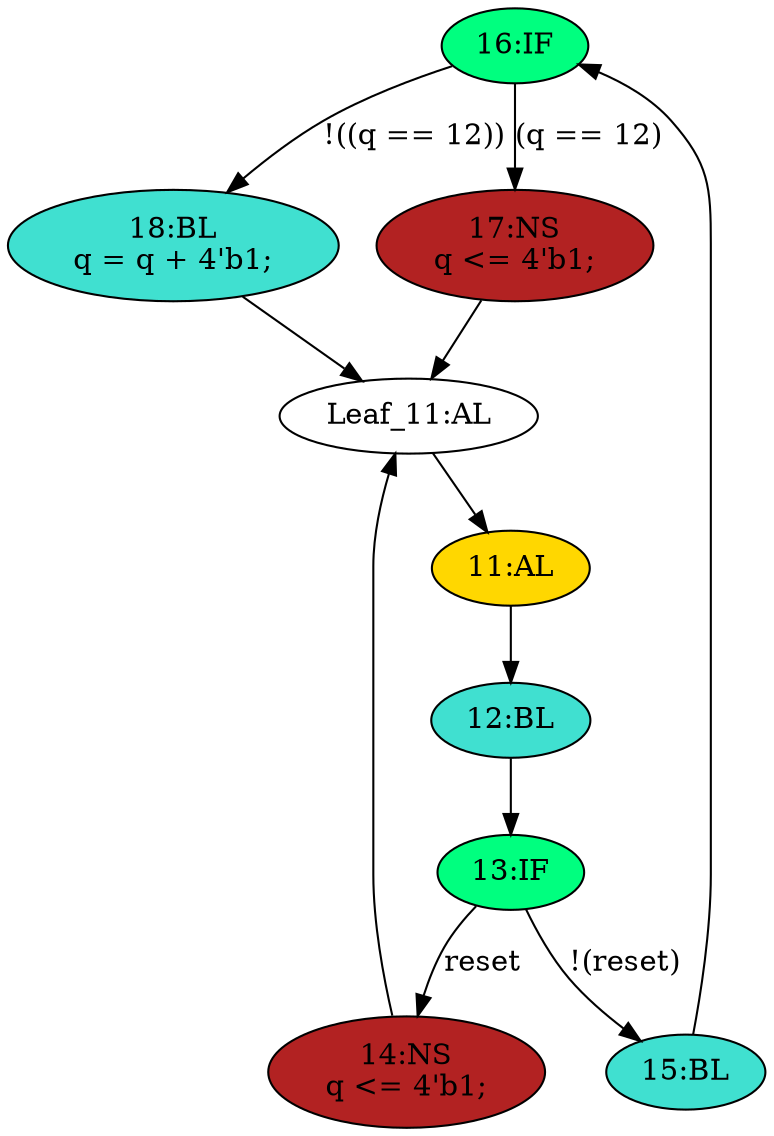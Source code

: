 strict digraph "compose( ,  )" {
	node [label="\N"];
	"16:IF"	[ast="<pyverilog.vparser.ast.IfStatement object at 0x7fe36fb24890>",
		fillcolor=springgreen,
		label="16:IF",
		statements="[]",
		style=filled,
		typ=IfStatement];
	"18:BL"	[ast="<pyverilog.vparser.ast.Block object at 0x7fe36facee90>",
		fillcolor=turquoise,
		label="18:BL
q = q + 4'b1;",
		statements="[<pyverilog.vparser.ast.BlockingSubstitution object at 0x7fe36fb32450>]",
		style=filled,
		typ=Block];
	"16:IF" -> "18:BL"	[cond="['q']",
		label="!((q == 12))",
		lineno=16];
	"17:NS"	[ast="<pyverilog.vparser.ast.NonblockingSubstitution object at 0x7fe36fb24ed0>",
		fillcolor=firebrick,
		label="17:NS
q <= 4'b1;",
		statements="[<pyverilog.vparser.ast.NonblockingSubstitution object at 0x7fe36fb24ed0>]",
		style=filled,
		typ=NonblockingSubstitution];
	"16:IF" -> "17:NS"	[cond="['q']",
		label="(q == 12)",
		lineno=16];
	"13:IF"	[ast="<pyverilog.vparser.ast.IfStatement object at 0x7fe36fb37390>",
		fillcolor=springgreen,
		label="13:IF",
		statements="[]",
		style=filled,
		typ=IfStatement];
	"15:BL"	[ast="<pyverilog.vparser.ast.Block object at 0x7fe36fb243d0>",
		fillcolor=turquoise,
		label="15:BL",
		statements="[]",
		style=filled,
		typ=Block];
	"13:IF" -> "15:BL"	[cond="['reset']",
		label="!(reset)",
		lineno=13];
	"14:NS"	[ast="<pyverilog.vparser.ast.NonblockingSubstitution object at 0x7fe36fad6910>",
		fillcolor=firebrick,
		label="14:NS
q <= 4'b1;",
		statements="[<pyverilog.vparser.ast.NonblockingSubstitution object at 0x7fe36fad6910>]",
		style=filled,
		typ=NonblockingSubstitution];
	"13:IF" -> "14:NS"	[cond="['reset']",
		label=reset,
		lineno=13];
	"15:BL" -> "16:IF"	[cond="[]",
		lineno=None];
	"Leaf_11:AL"	[def_var="['q']",
		label="Leaf_11:AL"];
	"11:AL"	[ast="<pyverilog.vparser.ast.Always object at 0x7fe36face290>",
		clk_sens=True,
		fillcolor=gold,
		label="11:AL",
		sens="['clk', 'reset']",
		statements="[]",
		style=filled,
		typ=Always,
		use_var="['reset', 'q']"];
	"Leaf_11:AL" -> "11:AL";
	"12:BL"	[ast="<pyverilog.vparser.ast.Block object at 0x7fe36fbb50d0>",
		fillcolor=turquoise,
		label="12:BL",
		statements="[]",
		style=filled,
		typ=Block];
	"12:BL" -> "13:IF"	[cond="[]",
		lineno=None];
	"18:BL" -> "Leaf_11:AL"	[cond="[]",
		lineno=None];
	"17:NS" -> "Leaf_11:AL"	[cond="[]",
		lineno=None];
	"11:AL" -> "12:BL"	[cond="[]",
		lineno=None];
	"14:NS" -> "Leaf_11:AL"	[cond="[]",
		lineno=None];
}
